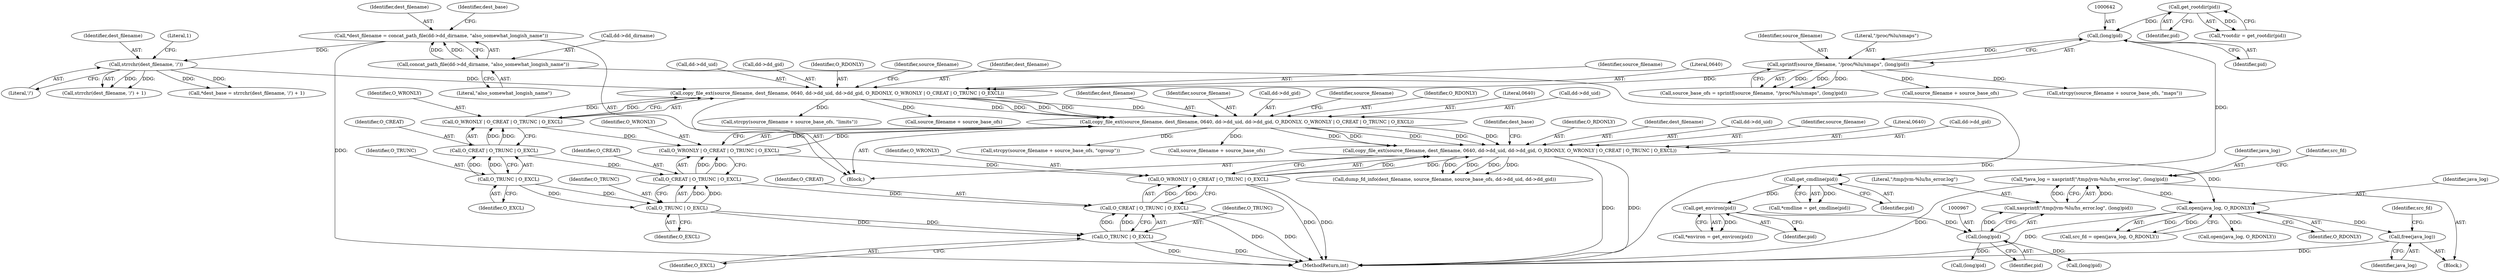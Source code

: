 digraph "0_abrt_4f2c1ddd3e3b81d2d5146b883115371f1cada9f9@API" {
"1000975" [label="(Call,free(java_log))"];
"1000972" [label="(Call,open(java_log, O_RDONLY))"];
"1000962" [label="(Call,*java_log = xasprintf(\"/tmp/jvm-%lu/hs_error.log\", (long)pid))"];
"1000964" [label="(Call,xasprintf(\"/tmp/jvm-%lu/hs_error.log\", (long)pid))"];
"1000966" [label="(Call,(long)pid)"];
"1000822" [label="(Call,get_environ(pid))"];
"1000815" [label="(Call,get_cmdline(pid))"];
"1000641" [label="(Call,(long)pid)"];
"1000628" [label="(Call,get_rootdir(pid))"];
"1000724" [label="(Call,copy_file_ext(source_filename, dest_filename, 0640, dd->dd_uid, dd->dd_gid, O_RDONLY, O_WRONLY | O_CREAT | O_TRUNC | O_EXCL))"];
"1000698" [label="(Call,copy_file_ext(source_filename, dest_filename, 0640, dd->dd_uid, dd->dd_gid, O_RDONLY, O_WRONLY | O_CREAT | O_TRUNC | O_EXCL))"];
"1000672" [label="(Call,copy_file_ext(source_filename, dest_filename, 0640, dd->dd_uid, dd->dd_gid, O_RDONLY, O_WRONLY | O_CREAT | O_TRUNC | O_EXCL))"];
"1000638" [label="(Call,sprintf(source_filename, \"/proc/%lu/smaps\", (long)pid))"];
"1000660" [label="(Call,strrchr(dest_filename, '/'))"];
"1000649" [label="(Call,*dest_filename = concat_path_file(dd->dd_dirname, \"also_somewhat_longish_name\"))"];
"1000651" [label="(Call,concat_path_file(dd->dd_dirname, \"also_somewhat_longish_name\"))"];
"1000683" [label="(Call,O_WRONLY | O_CREAT | O_TRUNC | O_EXCL)"];
"1000685" [label="(Call,O_CREAT | O_TRUNC | O_EXCL)"];
"1000687" [label="(Call,O_TRUNC | O_EXCL)"];
"1000709" [label="(Call,O_WRONLY | O_CREAT | O_TRUNC | O_EXCL)"];
"1000711" [label="(Call,O_CREAT | O_TRUNC | O_EXCL)"];
"1000713" [label="(Call,O_TRUNC | O_EXCL)"];
"1000735" [label="(Call,O_WRONLY | O_CREAT | O_TRUNC | O_EXCL)"];
"1000737" [label="(Call,O_CREAT | O_TRUNC | O_EXCL)"];
"1000739" [label="(Call,O_TRUNC | O_EXCL)"];
"1000629" [label="(Identifier,pid)"];
"1000660" [label="(Call,strrchr(dest_filename, '/'))"];
"1000657" [label="(Call,*dest_base = strrchr(dest_filename, '/') + 1)"];
"1000651" [label="(Call,concat_path_file(dd->dd_dirname, \"also_somewhat_longish_name\"))"];
"1000727" [label="(Literal,0640)"];
"1000745" [label="(Call,dump_fd_info(dest_filename, source_filename, source_base_ofs, dd->dd_uid, dd->dd_gid))"];
"1000685" [label="(Call,O_CREAT | O_TRUNC | O_EXCL)"];
"1000663" [label="(Literal,1)"];
"1000963" [label="(Identifier,java_log)"];
"1000731" [label="(Call,dd->dd_gid)"];
"1000970" [label="(Call,src_fd = open(java_log, O_RDONLY))"];
"1000738" [label="(Identifier,O_CREAT)"];
"1000815" [label="(Call,get_cmdline(pid))"];
"1000689" [label="(Identifier,O_EXCL)"];
"1000690" [label="(Call,strcpy(source_filename + source_base_ofs, \"limits\"))"];
"1000739" [label="(Call,O_TRUNC | O_EXCL)"];
"1000710" [label="(Identifier,O_WRONLY)"];
"1000962" [label="(Call,*java_log = xasprintf(\"/tmp/jvm-%lu/hs_error.log\", (long)pid))"];
"1000675" [label="(Literal,0640)"];
"1000974" [label="(Identifier,O_RDONLY)"];
"1000676" [label="(Call,dd->dd_uid)"];
"1000736" [label="(Identifier,O_WRONLY)"];
"1000624" [label="(Block,)"];
"1000691" [label="(Call,source_filename + source_base_ofs)"];
"1000664" [label="(Call,strcpy(source_filename + source_base_ofs, \"maps\"))"];
"1000973" [label="(Identifier,java_log)"];
"1000972" [label="(Call,open(java_log, O_RDONLY))"];
"1000683" [label="(Call,O_WRONLY | O_CREAT | O_TRUNC | O_EXCL)"];
"1000743" [label="(Identifier,dest_base)"];
"1000628" [label="(Call,get_rootdir(pid))"];
"1000662" [label="(Literal,'/')"];
"1000813" [label="(Call,*cmdline = get_cmdline(pid))"];
"1000700" [label="(Identifier,dest_filename)"];
"1000679" [label="(Call,dd->dd_gid)"];
"1000734" [label="(Identifier,O_RDONLY)"];
"1000649" [label="(Call,*dest_filename = concat_path_file(dd->dd_dirname, \"also_somewhat_longish_name\"))"];
"1000740" [label="(Identifier,O_TRUNC)"];
"1000682" [label="(Identifier,O_RDONLY)"];
"1000816" [label="(Identifier,pid)"];
"1000726" [label="(Identifier,dest_filename)"];
"1000975" [label="(Call,free(java_log))"];
"1000699" [label="(Identifier,source_filename)"];
"1000659" [label="(Call,strrchr(dest_filename, '/') + 1)"];
"1000715" [label="(Identifier,O_EXCL)"];
"1000672" [label="(Call,copy_file_ext(source_filename, dest_filename, 0640, dd->dd_uid, dd->dd_gid, O_RDONLY, O_WRONLY | O_CREAT | O_TRUNC | O_EXCL))"];
"1000964" [label="(Call,xasprintf(\"/tmp/jvm-%lu/hs_error.log\", (long)pid))"];
"1000692" [label="(Identifier,source_filename)"];
"1000741" [label="(Identifier,O_EXCL)"];
"1000713" [label="(Call,O_TRUNC | O_EXCL)"];
"1000643" [label="(Identifier,pid)"];
"1000705" [label="(Call,dd->dd_gid)"];
"1000655" [label="(Literal,\"also_somewhat_longish_name\")"];
"1000971" [label="(Identifier,src_fd)"];
"1000737" [label="(Call,O_CREAT | O_TRUNC | O_EXCL)"];
"1000718" [label="(Identifier,source_filename)"];
"1000636" [label="(Call,source_base_ofs = sprintf(source_filename, \"/proc/%lu/smaps\", (long)pid))"];
"1000709" [label="(Call,O_WRONLY | O_CREAT | O_TRUNC | O_EXCL)"];
"1000626" [label="(Call,*rootdir = get_rootdir(pid))"];
"1000823" [label="(Identifier,pid)"];
"1000968" [label="(Identifier,pid)"];
"1000641" [label="(Call,(long)pid)"];
"1000966" [label="(Call,(long)pid)"];
"1000711" [label="(Call,O_CREAT | O_TRUNC | O_EXCL)"];
"1000979" [label="(Identifier,src_fd)"];
"1000728" [label="(Call,dd->dd_uid)"];
"1000638" [label="(Call,sprintf(source_filename, \"/proc/%lu/smaps\", (long)pid))"];
"1000687" [label="(Call,O_TRUNC | O_EXCL)"];
"1001171" [label="(MethodReturn,int)"];
"1000987" [label="(Call,(long)pid)"];
"1000658" [label="(Identifier,dest_base)"];
"1000650" [label="(Identifier,dest_filename)"];
"1001067" [label="(Call,(long)pid)"];
"1000639" [label="(Identifier,source_filename)"];
"1000976" [label="(Identifier,java_log)"];
"1000822" [label="(Call,get_environ(pid))"];
"1000661" [label="(Identifier,dest_filename)"];
"1000665" [label="(Call,source_filename + source_base_ofs)"];
"1000725" [label="(Identifier,source_filename)"];
"1000684" [label="(Identifier,O_WRONLY)"];
"1000992" [label="(Call,open(java_log, O_RDONLY))"];
"1000724" [label="(Call,copy_file_ext(source_filename, dest_filename, 0640, dd->dd_uid, dd->dd_gid, O_RDONLY, O_WRONLY | O_CREAT | O_TRUNC | O_EXCL))"];
"1000714" [label="(Identifier,O_TRUNC)"];
"1000708" [label="(Identifier,O_RDONLY)"];
"1000712" [label="(Identifier,O_CREAT)"];
"1000640" [label="(Literal,\"/proc/%lu/smaps\")"];
"1000686" [label="(Identifier,O_CREAT)"];
"1000960" [label="(Block,)"];
"1000735" [label="(Call,O_WRONLY | O_CREAT | O_TRUNC | O_EXCL)"];
"1000674" [label="(Identifier,dest_filename)"];
"1000716" [label="(Call,strcpy(source_filename + source_base_ofs, \"cgroup\"))"];
"1000717" [label="(Call,source_filename + source_base_ofs)"];
"1000698" [label="(Call,copy_file_ext(source_filename, dest_filename, 0640, dd->dd_uid, dd->dd_gid, O_RDONLY, O_WRONLY | O_CREAT | O_TRUNC | O_EXCL))"];
"1000820" [label="(Call,*environ = get_environ(pid))"];
"1000701" [label="(Literal,0640)"];
"1000702" [label="(Call,dd->dd_uid)"];
"1000965" [label="(Literal,\"/tmp/jvm-%lu/hs_error.log\")"];
"1000673" [label="(Identifier,source_filename)"];
"1000688" [label="(Identifier,O_TRUNC)"];
"1000652" [label="(Call,dd->dd_dirname)"];
"1000975" -> "1000960"  [label="AST: "];
"1000975" -> "1000976"  [label="CFG: "];
"1000976" -> "1000975"  [label="AST: "];
"1000979" -> "1000975"  [label="CFG: "];
"1000975" -> "1001171"  [label="DDG: "];
"1000972" -> "1000975"  [label="DDG: "];
"1000972" -> "1000970"  [label="AST: "];
"1000972" -> "1000974"  [label="CFG: "];
"1000973" -> "1000972"  [label="AST: "];
"1000974" -> "1000972"  [label="AST: "];
"1000970" -> "1000972"  [label="CFG: "];
"1000972" -> "1001171"  [label="DDG: "];
"1000972" -> "1000970"  [label="DDG: "];
"1000972" -> "1000970"  [label="DDG: "];
"1000962" -> "1000972"  [label="DDG: "];
"1000724" -> "1000972"  [label="DDG: "];
"1000972" -> "1000992"  [label="DDG: "];
"1000962" -> "1000960"  [label="AST: "];
"1000962" -> "1000964"  [label="CFG: "];
"1000963" -> "1000962"  [label="AST: "];
"1000964" -> "1000962"  [label="AST: "];
"1000971" -> "1000962"  [label="CFG: "];
"1000962" -> "1001171"  [label="DDG: "];
"1000964" -> "1000962"  [label="DDG: "];
"1000964" -> "1000962"  [label="DDG: "];
"1000964" -> "1000966"  [label="CFG: "];
"1000965" -> "1000964"  [label="AST: "];
"1000966" -> "1000964"  [label="AST: "];
"1000966" -> "1000964"  [label="DDG: "];
"1000966" -> "1000968"  [label="CFG: "];
"1000967" -> "1000966"  [label="AST: "];
"1000968" -> "1000966"  [label="AST: "];
"1000822" -> "1000966"  [label="DDG: "];
"1000966" -> "1000987"  [label="DDG: "];
"1000966" -> "1001067"  [label="DDG: "];
"1000822" -> "1000820"  [label="AST: "];
"1000822" -> "1000823"  [label="CFG: "];
"1000823" -> "1000822"  [label="AST: "];
"1000820" -> "1000822"  [label="CFG: "];
"1000822" -> "1000820"  [label="DDG: "];
"1000815" -> "1000822"  [label="DDG: "];
"1000815" -> "1000813"  [label="AST: "];
"1000815" -> "1000816"  [label="CFG: "];
"1000816" -> "1000815"  [label="AST: "];
"1000813" -> "1000815"  [label="CFG: "];
"1000815" -> "1000813"  [label="DDG: "];
"1000641" -> "1000815"  [label="DDG: "];
"1000641" -> "1000638"  [label="AST: "];
"1000641" -> "1000643"  [label="CFG: "];
"1000642" -> "1000641"  [label="AST: "];
"1000643" -> "1000641"  [label="AST: "];
"1000638" -> "1000641"  [label="CFG: "];
"1000641" -> "1000638"  [label="DDG: "];
"1000628" -> "1000641"  [label="DDG: "];
"1000628" -> "1000626"  [label="AST: "];
"1000628" -> "1000629"  [label="CFG: "];
"1000629" -> "1000628"  [label="AST: "];
"1000626" -> "1000628"  [label="CFG: "];
"1000628" -> "1000626"  [label="DDG: "];
"1000724" -> "1000624"  [label="AST: "];
"1000724" -> "1000735"  [label="CFG: "];
"1000725" -> "1000724"  [label="AST: "];
"1000726" -> "1000724"  [label="AST: "];
"1000727" -> "1000724"  [label="AST: "];
"1000728" -> "1000724"  [label="AST: "];
"1000731" -> "1000724"  [label="AST: "];
"1000734" -> "1000724"  [label="AST: "];
"1000735" -> "1000724"  [label="AST: "];
"1000743" -> "1000724"  [label="CFG: "];
"1000724" -> "1001171"  [label="DDG: "];
"1000724" -> "1001171"  [label="DDG: "];
"1000698" -> "1000724"  [label="DDG: "];
"1000698" -> "1000724"  [label="DDG: "];
"1000698" -> "1000724"  [label="DDG: "];
"1000698" -> "1000724"  [label="DDG: "];
"1000698" -> "1000724"  [label="DDG: "];
"1000735" -> "1000724"  [label="DDG: "];
"1000735" -> "1000724"  [label="DDG: "];
"1000724" -> "1000745"  [label="DDG: "];
"1000724" -> "1000745"  [label="DDG: "];
"1000724" -> "1000745"  [label="DDG: "];
"1000724" -> "1000745"  [label="DDG: "];
"1000698" -> "1000624"  [label="AST: "];
"1000698" -> "1000709"  [label="CFG: "];
"1000699" -> "1000698"  [label="AST: "];
"1000700" -> "1000698"  [label="AST: "];
"1000701" -> "1000698"  [label="AST: "];
"1000702" -> "1000698"  [label="AST: "];
"1000705" -> "1000698"  [label="AST: "];
"1000708" -> "1000698"  [label="AST: "];
"1000709" -> "1000698"  [label="AST: "];
"1000718" -> "1000698"  [label="CFG: "];
"1000672" -> "1000698"  [label="DDG: "];
"1000672" -> "1000698"  [label="DDG: "];
"1000672" -> "1000698"  [label="DDG: "];
"1000672" -> "1000698"  [label="DDG: "];
"1000672" -> "1000698"  [label="DDG: "];
"1000709" -> "1000698"  [label="DDG: "];
"1000709" -> "1000698"  [label="DDG: "];
"1000698" -> "1000716"  [label="DDG: "];
"1000698" -> "1000717"  [label="DDG: "];
"1000672" -> "1000624"  [label="AST: "];
"1000672" -> "1000683"  [label="CFG: "];
"1000673" -> "1000672"  [label="AST: "];
"1000674" -> "1000672"  [label="AST: "];
"1000675" -> "1000672"  [label="AST: "];
"1000676" -> "1000672"  [label="AST: "];
"1000679" -> "1000672"  [label="AST: "];
"1000682" -> "1000672"  [label="AST: "];
"1000683" -> "1000672"  [label="AST: "];
"1000692" -> "1000672"  [label="CFG: "];
"1000638" -> "1000672"  [label="DDG: "];
"1000660" -> "1000672"  [label="DDG: "];
"1000683" -> "1000672"  [label="DDG: "];
"1000683" -> "1000672"  [label="DDG: "];
"1000672" -> "1000690"  [label="DDG: "];
"1000672" -> "1000691"  [label="DDG: "];
"1000638" -> "1000636"  [label="AST: "];
"1000639" -> "1000638"  [label="AST: "];
"1000640" -> "1000638"  [label="AST: "];
"1000636" -> "1000638"  [label="CFG: "];
"1000638" -> "1000636"  [label="DDG: "];
"1000638" -> "1000636"  [label="DDG: "];
"1000638" -> "1000636"  [label="DDG: "];
"1000638" -> "1000664"  [label="DDG: "];
"1000638" -> "1000665"  [label="DDG: "];
"1000660" -> "1000659"  [label="AST: "];
"1000660" -> "1000662"  [label="CFG: "];
"1000661" -> "1000660"  [label="AST: "];
"1000662" -> "1000660"  [label="AST: "];
"1000663" -> "1000660"  [label="CFG: "];
"1000660" -> "1000657"  [label="DDG: "];
"1000660" -> "1000657"  [label="DDG: "];
"1000660" -> "1000659"  [label="DDG: "];
"1000660" -> "1000659"  [label="DDG: "];
"1000649" -> "1000660"  [label="DDG: "];
"1000649" -> "1000624"  [label="AST: "];
"1000649" -> "1000651"  [label="CFG: "];
"1000650" -> "1000649"  [label="AST: "];
"1000651" -> "1000649"  [label="AST: "];
"1000658" -> "1000649"  [label="CFG: "];
"1000649" -> "1001171"  [label="DDG: "];
"1000651" -> "1000649"  [label="DDG: "];
"1000651" -> "1000649"  [label="DDG: "];
"1000651" -> "1000655"  [label="CFG: "];
"1000652" -> "1000651"  [label="AST: "];
"1000655" -> "1000651"  [label="AST: "];
"1000651" -> "1001171"  [label="DDG: "];
"1000683" -> "1000685"  [label="CFG: "];
"1000684" -> "1000683"  [label="AST: "];
"1000685" -> "1000683"  [label="AST: "];
"1000685" -> "1000683"  [label="DDG: "];
"1000685" -> "1000683"  [label="DDG: "];
"1000683" -> "1000709"  [label="DDG: "];
"1000685" -> "1000687"  [label="CFG: "];
"1000686" -> "1000685"  [label="AST: "];
"1000687" -> "1000685"  [label="AST: "];
"1000687" -> "1000685"  [label="DDG: "];
"1000687" -> "1000685"  [label="DDG: "];
"1000685" -> "1000711"  [label="DDG: "];
"1000687" -> "1000689"  [label="CFG: "];
"1000688" -> "1000687"  [label="AST: "];
"1000689" -> "1000687"  [label="AST: "];
"1000687" -> "1000713"  [label="DDG: "];
"1000687" -> "1000713"  [label="DDG: "];
"1000709" -> "1000711"  [label="CFG: "];
"1000710" -> "1000709"  [label="AST: "];
"1000711" -> "1000709"  [label="AST: "];
"1000711" -> "1000709"  [label="DDG: "];
"1000711" -> "1000709"  [label="DDG: "];
"1000709" -> "1000735"  [label="DDG: "];
"1000711" -> "1000713"  [label="CFG: "];
"1000712" -> "1000711"  [label="AST: "];
"1000713" -> "1000711"  [label="AST: "];
"1000713" -> "1000711"  [label="DDG: "];
"1000713" -> "1000711"  [label="DDG: "];
"1000711" -> "1000737"  [label="DDG: "];
"1000713" -> "1000715"  [label="CFG: "];
"1000714" -> "1000713"  [label="AST: "];
"1000715" -> "1000713"  [label="AST: "];
"1000713" -> "1000739"  [label="DDG: "];
"1000713" -> "1000739"  [label="DDG: "];
"1000735" -> "1000737"  [label="CFG: "];
"1000736" -> "1000735"  [label="AST: "];
"1000737" -> "1000735"  [label="AST: "];
"1000735" -> "1001171"  [label="DDG: "];
"1000735" -> "1001171"  [label="DDG: "];
"1000737" -> "1000735"  [label="DDG: "];
"1000737" -> "1000735"  [label="DDG: "];
"1000737" -> "1000739"  [label="CFG: "];
"1000738" -> "1000737"  [label="AST: "];
"1000739" -> "1000737"  [label="AST: "];
"1000737" -> "1001171"  [label="DDG: "];
"1000737" -> "1001171"  [label="DDG: "];
"1000739" -> "1000737"  [label="DDG: "];
"1000739" -> "1000737"  [label="DDG: "];
"1000739" -> "1000741"  [label="CFG: "];
"1000740" -> "1000739"  [label="AST: "];
"1000741" -> "1000739"  [label="AST: "];
"1000739" -> "1001171"  [label="DDG: "];
"1000739" -> "1001171"  [label="DDG: "];
}
